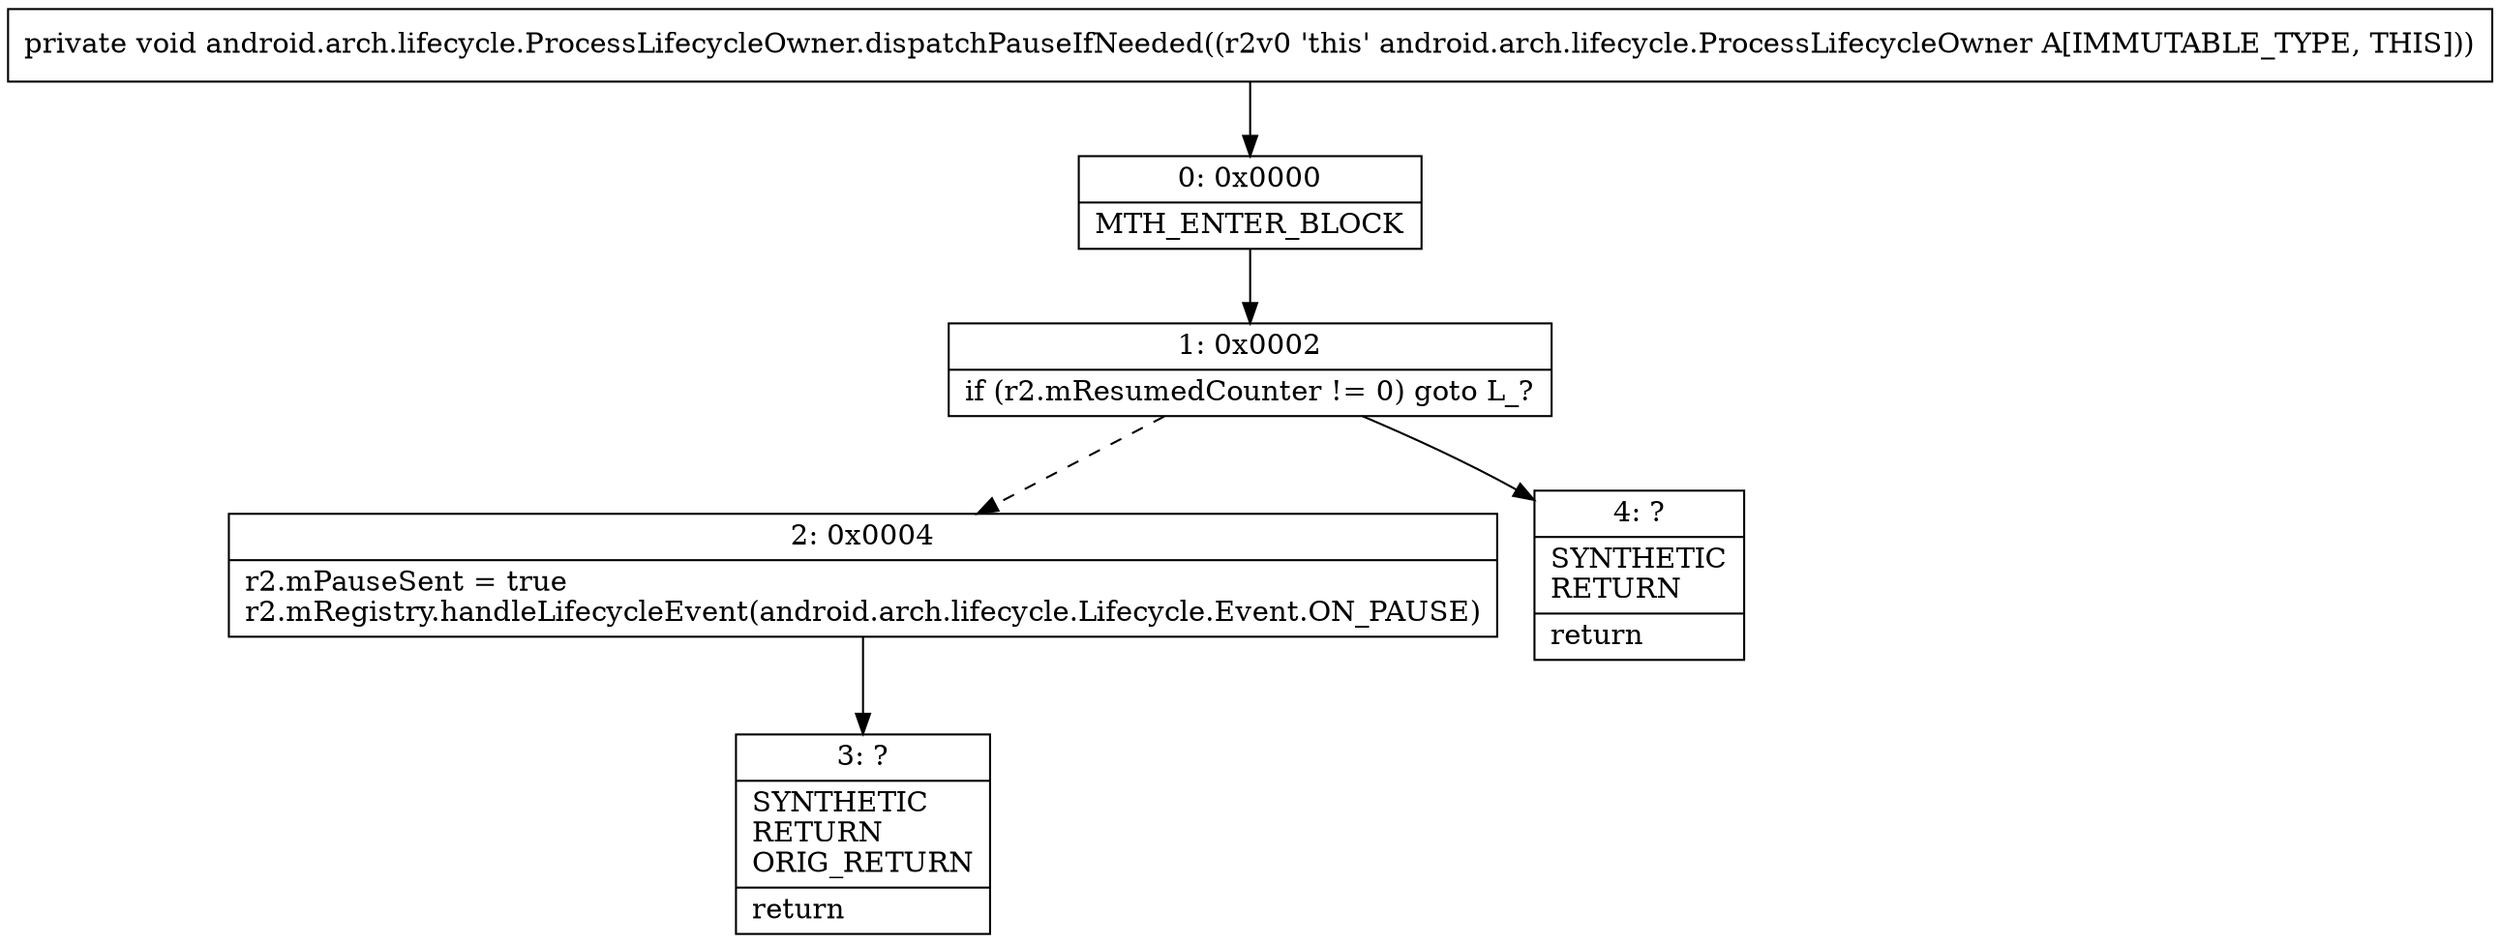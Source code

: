digraph "CFG forandroid.arch.lifecycle.ProcessLifecycleOwner.dispatchPauseIfNeeded()V" {
Node_0 [shape=record,label="{0\:\ 0x0000|MTH_ENTER_BLOCK\l}"];
Node_1 [shape=record,label="{1\:\ 0x0002|if (r2.mResumedCounter != 0) goto L_?\l}"];
Node_2 [shape=record,label="{2\:\ 0x0004|r2.mPauseSent = true\lr2.mRegistry.handleLifecycleEvent(android.arch.lifecycle.Lifecycle.Event.ON_PAUSE)\l}"];
Node_3 [shape=record,label="{3\:\ ?|SYNTHETIC\lRETURN\lORIG_RETURN\l|return\l}"];
Node_4 [shape=record,label="{4\:\ ?|SYNTHETIC\lRETURN\l|return\l}"];
MethodNode[shape=record,label="{private void android.arch.lifecycle.ProcessLifecycleOwner.dispatchPauseIfNeeded((r2v0 'this' android.arch.lifecycle.ProcessLifecycleOwner A[IMMUTABLE_TYPE, THIS])) }"];
MethodNode -> Node_0;
Node_0 -> Node_1;
Node_1 -> Node_2[style=dashed];
Node_1 -> Node_4;
Node_2 -> Node_3;
}


